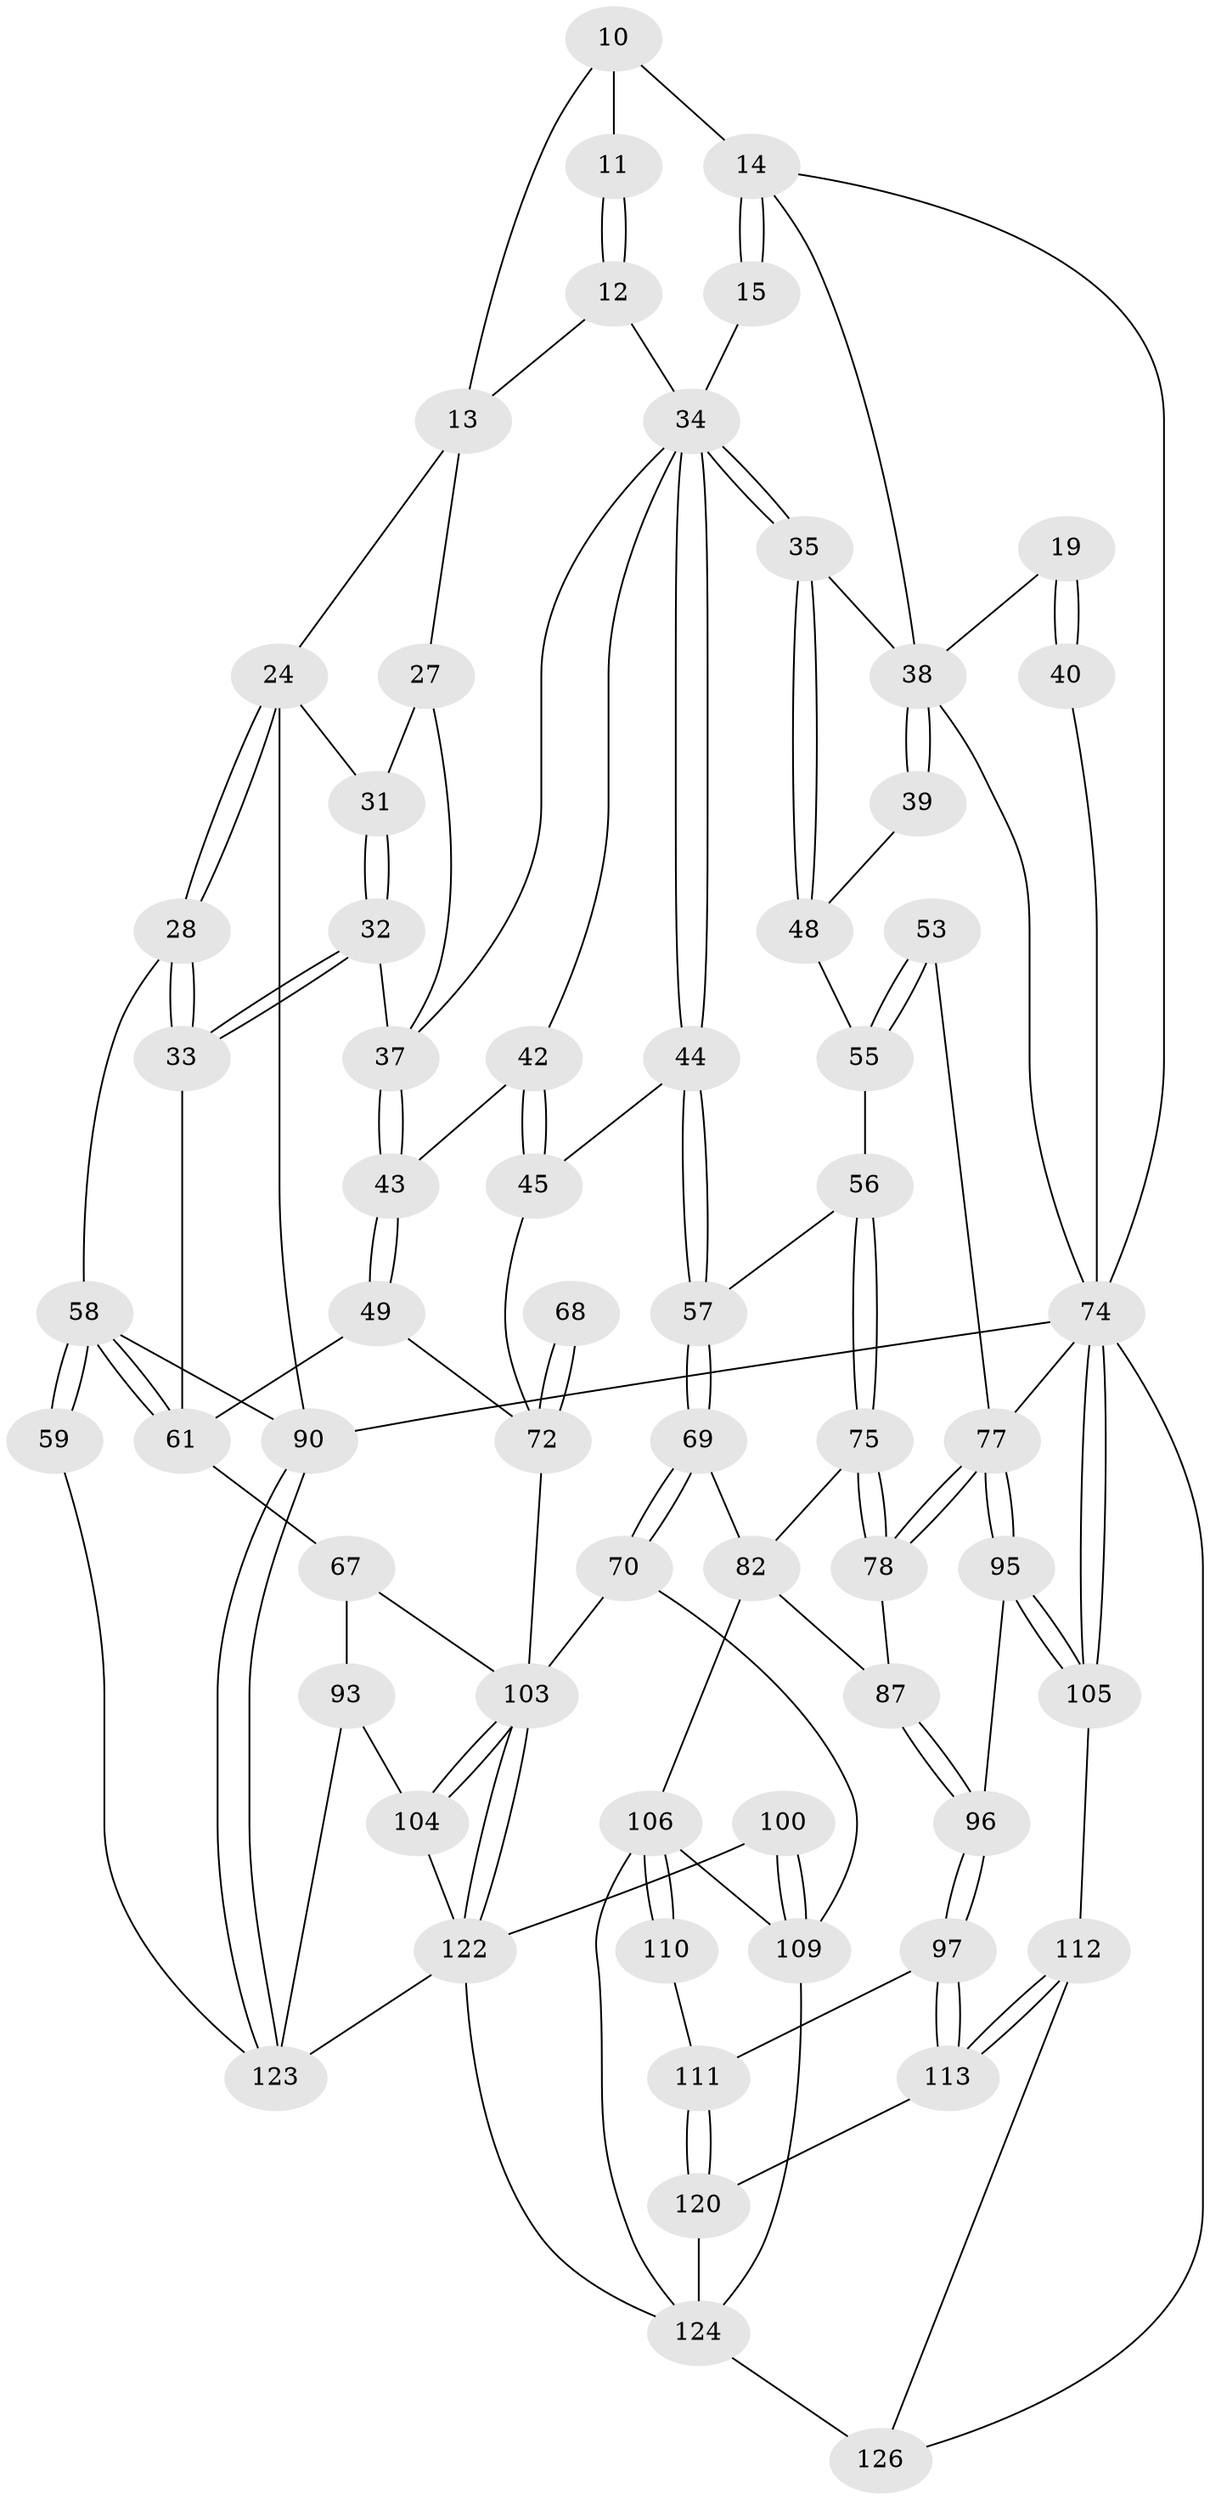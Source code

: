 // original degree distribution, {3: 0.023809523809523808, 4: 0.2619047619047619, 6: 0.2619047619047619, 5: 0.4523809523809524}
// Generated by graph-tools (version 1.1) at 2025/00/03/09/25 05:00:52]
// undirected, 63 vertices, 140 edges
graph export_dot {
graph [start="1"]
  node [color=gray90,style=filled];
  10 [pos="+0.46103204649653595+0.03661119793339677",super="+8"];
  11 [pos="+0.3963879015715454+0.05393487415780765"];
  12 [pos="+0.3759588697980155+0.08480128203340125"];
  13 [pos="+0.271965463056557+0.037605456948499906",super="+6"];
  14 [pos="+0.8423467118557602+0",super="+2+9"];
  15 [pos="+0.5692117218199049+0.13985032656544835"];
  19 [pos="+0.9390500826954398+0.11001003419193023"];
  24 [pos="+0.08060999233078646+0.02459719318124669",super="+5"];
  27 [pos="+0.25717390624166303+0.11356967386686984",super="+22"];
  28 [pos="+0.050153888595008515+0.15903301083055033"];
  31 [pos="+0.13841891060659875+0.117375805224112",super="+23"];
  32 [pos="+0.16058191653845472+0.21785044646143592"];
  33 [pos="+0.1528962048416044+0.22456860802176684"];
  34 [pos="+0.5799209051501866+0.23371895847271493",super="+16+17+25"];
  35 [pos="+0.6852124186140843+0.2057162706753481"];
  37 [pos="+0.20438809924595314+0.21385643660307216",super="+26"];
  38 [pos="+0.9335936657232147+0.22117582181527248",super="+20+21+36"];
  39 [pos="+0.883287777805913+0.2189115778007084"];
  40 [pos="+1+0.14932479420309436",super="+18"];
  42 [pos="+0.410193186181953+0.28314299518994684"];
  43 [pos="+0.3296393335769707+0.3193804090958481"];
  44 [pos="+0.5560545604582858+0.2803943689811372"];
  45 [pos="+0.5213601043302429+0.2905145673355732"];
  48 [pos="+0.7699719464391228+0.24540671883585588"];
  49 [pos="+0.30088405954245423+0.35785256613008787"];
  53 [pos="+0.9139930674626588+0.4209262045452431"];
  55 [pos="+0.7590860040264246+0.42461824814759447",super="+54"];
  56 [pos="+0.7514556392806272+0.4256239434742502"];
  57 [pos="+0.5944341031967638+0.3423267227297899"];
  58 [pos="+0.043663214074619226+0.3301067607411842",super="+47+29+30"];
  59 [pos="+0+0.40492363921944147"];
  61 [pos="+0.16989864487268272+0.4418430723238305",super="+60+50+46"];
  67 [pos="+0.1802737005796376+0.48832843431558565"];
  68 [pos="+0.4228930784429801+0.5320317459298635"];
  69 [pos="+0.5870568568052452+0.4749563119793163"];
  70 [pos="+0.5126501348803141+0.6041423659205588"];
  72 [pos="+0.42344203493759736+0.564143288553487",super="+65+64"];
  74 [pos="+1+1",super="+51+73"];
  75 [pos="+0.7430354891499216+0.4549574169557295"];
  77 [pos="+1+0.5136398586723917",super="+52"];
  78 [pos="+0.7518699987614057+0.5727578042125044"];
  82 [pos="+0.6827488769458064+0.601567088322504",super="+76"];
  87 [pos="+0.7350877525554479+0.5940296476947726"];
  90 [pos="+0+1",super="+4"];
  93 [pos="+0.07850822606246032+0.609592314089894",super="+81"];
  95 [pos="+0.8746068075153369+0.7094486815337714"];
  96 [pos="+0.8369561671665755+0.7183931161970263"];
  97 [pos="+0.8149746140403598+0.7347556601292644"];
  100 [pos="+0.48245340937660336+0.7552999507129184"];
  103 [pos="+0.3105392839127363+0.798719750270327",super="+102+94+71+91"];
  104 [pos="+0.1500781656663999+0.7211733765863219",super="+92"];
  105 [pos="+0.977394425005993+0.8622600162263161"];
  106 [pos="+0.6163996599466142+0.8581933075384502",super="+84+83"];
  109 [pos="+0.5807157491307468+0.918436374895474",super="+85+86"];
  110 [pos="+0.6591266138850463+0.7776935721694045",super="+99"];
  111 [pos="+0.7697039642492648+0.7647931826874712",super="+98"];
  112 [pos="+0.8590466508858051+0.9140441482206503"];
  113 [pos="+0.8321603129487303+0.9033801772979166"];
  120 [pos="+0.7124161658215651+0.8627461543566425",super="+119"];
  122 [pos="+0.28650900013109076+1",super="+117+121+116"];
  123 [pos="+0+1",super="+118+89"];
  124 [pos="+0.7742941848147514+0.9592865324542862",super="+115"];
  126 [pos="+0.9344091516757997+1",super="+125"];
  10 -- 11 [weight=2];
  10 -- 14;
  10 -- 13;
  11 -- 12;
  11 -- 12;
  12 -- 13;
  12 -- 34;
  13 -- 27;
  13 -- 24;
  14 -- 15 [weight=2];
  14 -- 15;
  14 -- 38;
  14 -- 74;
  15 -- 34;
  19 -- 40 [weight=2];
  19 -- 40;
  19 -- 38;
  24 -- 28;
  24 -- 28;
  24 -- 31;
  24 -- 90;
  27 -- 31 [weight=2];
  27 -- 37;
  28 -- 33;
  28 -- 33;
  28 -- 58;
  31 -- 32;
  31 -- 32;
  32 -- 33;
  32 -- 33;
  32 -- 37;
  33 -- 61;
  34 -- 35;
  34 -- 35;
  34 -- 44;
  34 -- 44;
  34 -- 42;
  34 -- 37;
  35 -- 48;
  35 -- 48;
  35 -- 38;
  37 -- 43;
  37 -- 43;
  38 -- 39 [weight=2];
  38 -- 39;
  38 -- 74;
  39 -- 48;
  40 -- 74 [weight=2];
  42 -- 43;
  42 -- 45;
  42 -- 45;
  43 -- 49;
  43 -- 49;
  44 -- 45;
  44 -- 57;
  44 -- 57;
  45 -- 72;
  48 -- 55;
  49 -- 61;
  49 -- 72;
  53 -- 55 [weight=2];
  53 -- 55;
  53 -- 77;
  55 -- 56;
  56 -- 57;
  56 -- 75;
  56 -- 75;
  57 -- 69;
  57 -- 69;
  58 -- 59 [weight=2];
  58 -- 59;
  58 -- 61 [weight=2];
  58 -- 61;
  58 -- 90;
  59 -- 123;
  61 -- 67;
  67 -- 93;
  67 -- 103;
  68 -- 72 [weight=3];
  68 -- 72;
  69 -- 70;
  69 -- 70;
  69 -- 82;
  70 -- 109;
  70 -- 103;
  72 -- 103 [weight=2];
  74 -- 105;
  74 -- 105;
  74 -- 126;
  74 -- 90 [weight=2];
  74 -- 77;
  75 -- 78;
  75 -- 78;
  75 -- 82;
  77 -- 78;
  77 -- 78;
  77 -- 95;
  77 -- 95;
  78 -- 87;
  82 -- 87;
  82 -- 106;
  87 -- 96;
  87 -- 96;
  90 -- 123 [weight=2];
  90 -- 123;
  93 -- 104;
  93 -- 123 [weight=2];
  95 -- 96;
  95 -- 105;
  95 -- 105;
  96 -- 97;
  96 -- 97;
  97 -- 113;
  97 -- 113;
  97 -- 111;
  100 -- 109 [weight=2];
  100 -- 109;
  100 -- 122;
  103 -- 104 [weight=2];
  103 -- 104;
  103 -- 122 [weight=2];
  103 -- 122;
  104 -- 122;
  105 -- 112;
  106 -- 110 [weight=2];
  106 -- 110;
  106 -- 109;
  106 -- 124;
  109 -- 124;
  110 -- 111 [weight=2];
  111 -- 120;
  111 -- 120;
  112 -- 113;
  112 -- 113;
  112 -- 126;
  113 -- 120;
  120 -- 124 [weight=2];
  122 -- 123 [weight=2];
  122 -- 124;
  124 -- 126 [weight=2];
}
